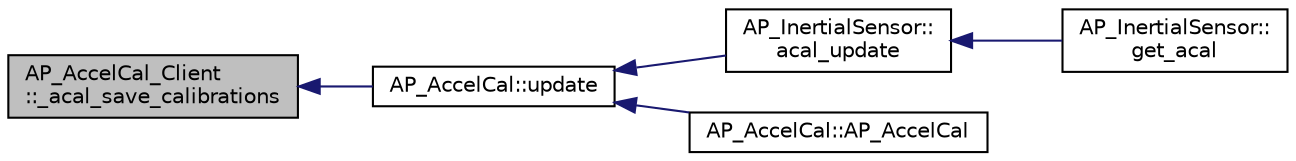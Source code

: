 digraph "AP_AccelCal_Client::_acal_save_calibrations"
{
 // INTERACTIVE_SVG=YES
  edge [fontname="Helvetica",fontsize="10",labelfontname="Helvetica",labelfontsize="10"];
  node [fontname="Helvetica",fontsize="10",shape=record];
  rankdir="LR";
  Node1 [label="AP_AccelCal_Client\l::_acal_save_calibrations",height=0.2,width=0.4,color="black", fillcolor="grey75", style="filled", fontcolor="black"];
  Node1 -> Node2 [dir="back",color="midnightblue",fontsize="10",style="solid",fontname="Helvetica"];
  Node2 [label="AP_AccelCal::update",height=0.2,width=0.4,color="black", fillcolor="white", style="filled",URL="$classAP__AccelCal.html#a5a2c8a471866eff24b340cc9680f9868"];
  Node2 -> Node3 [dir="back",color="midnightblue",fontsize="10",style="solid",fontname="Helvetica"];
  Node3 [label="AP_InertialSensor::\lacal_update",height=0.2,width=0.4,color="black", fillcolor="white", style="filled",URL="$classAP__InertialSensor.html#a9ca5d711a97f4c33fe6a7c31b1329761"];
  Node3 -> Node4 [dir="back",color="midnightblue",fontsize="10",style="solid",fontname="Helvetica"];
  Node4 [label="AP_InertialSensor::\lget_acal",height=0.2,width=0.4,color="black", fillcolor="white", style="filled",URL="$classAP__InertialSensor.html#ab7992b2d70b268a86ad4354531ae464d"];
  Node2 -> Node5 [dir="back",color="midnightblue",fontsize="10",style="solid",fontname="Helvetica"];
  Node5 [label="AP_AccelCal::AP_AccelCal",height=0.2,width=0.4,color="black", fillcolor="white", style="filled",URL="$classAP__AccelCal.html#a04edd404ef14de6e6106e02f3746afeb"];
}
